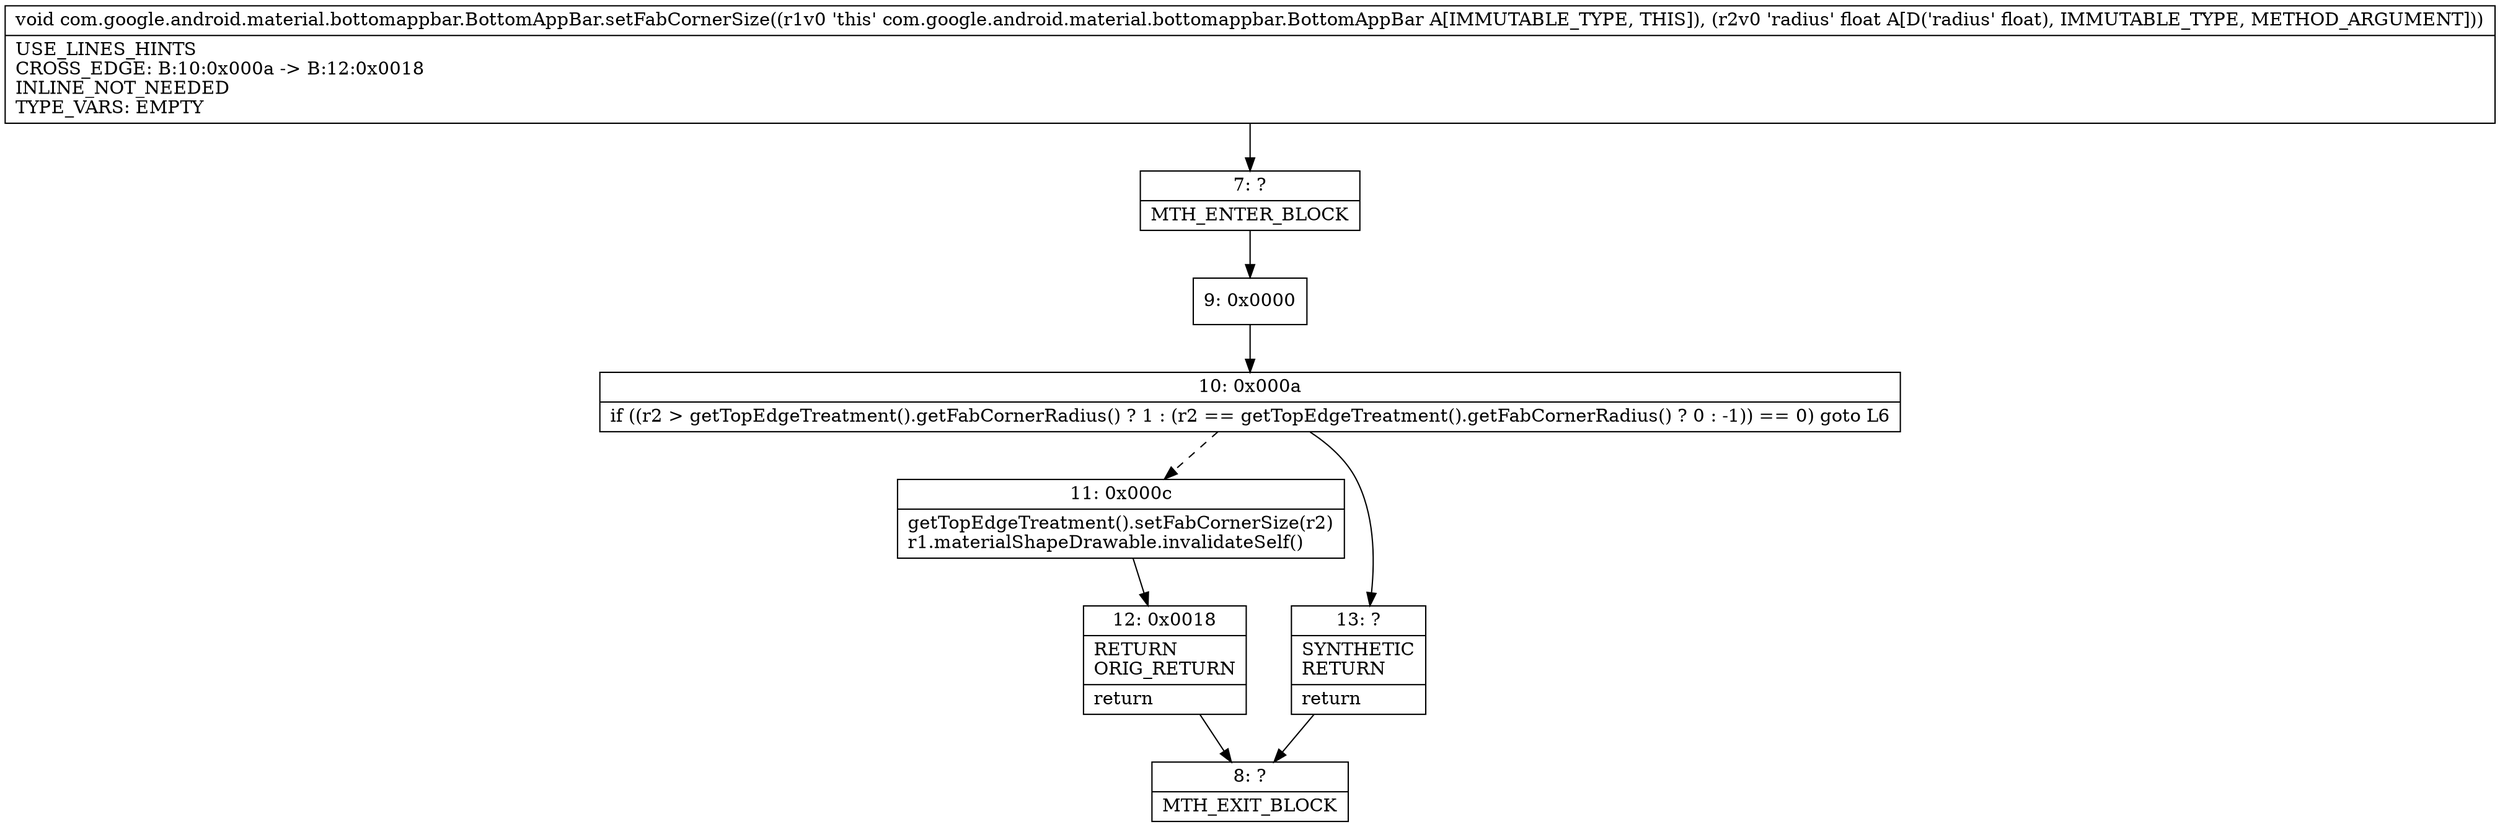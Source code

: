 digraph "CFG forcom.google.android.material.bottomappbar.BottomAppBar.setFabCornerSize(F)V" {
Node_7 [shape=record,label="{7\:\ ?|MTH_ENTER_BLOCK\l}"];
Node_9 [shape=record,label="{9\:\ 0x0000}"];
Node_10 [shape=record,label="{10\:\ 0x000a|if ((r2 \> getTopEdgeTreatment().getFabCornerRadius() ? 1 : (r2 == getTopEdgeTreatment().getFabCornerRadius() ? 0 : \-1)) == 0) goto L6\l}"];
Node_11 [shape=record,label="{11\:\ 0x000c|getTopEdgeTreatment().setFabCornerSize(r2)\lr1.materialShapeDrawable.invalidateSelf()\l}"];
Node_12 [shape=record,label="{12\:\ 0x0018|RETURN\lORIG_RETURN\l|return\l}"];
Node_8 [shape=record,label="{8\:\ ?|MTH_EXIT_BLOCK\l}"];
Node_13 [shape=record,label="{13\:\ ?|SYNTHETIC\lRETURN\l|return\l}"];
MethodNode[shape=record,label="{void com.google.android.material.bottomappbar.BottomAppBar.setFabCornerSize((r1v0 'this' com.google.android.material.bottomappbar.BottomAppBar A[IMMUTABLE_TYPE, THIS]), (r2v0 'radius' float A[D('radius' float), IMMUTABLE_TYPE, METHOD_ARGUMENT]))  | USE_LINES_HINTS\lCROSS_EDGE: B:10:0x000a \-\> B:12:0x0018\lINLINE_NOT_NEEDED\lTYPE_VARS: EMPTY\l}"];
MethodNode -> Node_7;Node_7 -> Node_9;
Node_9 -> Node_10;
Node_10 -> Node_11[style=dashed];
Node_10 -> Node_13;
Node_11 -> Node_12;
Node_12 -> Node_8;
Node_13 -> Node_8;
}

